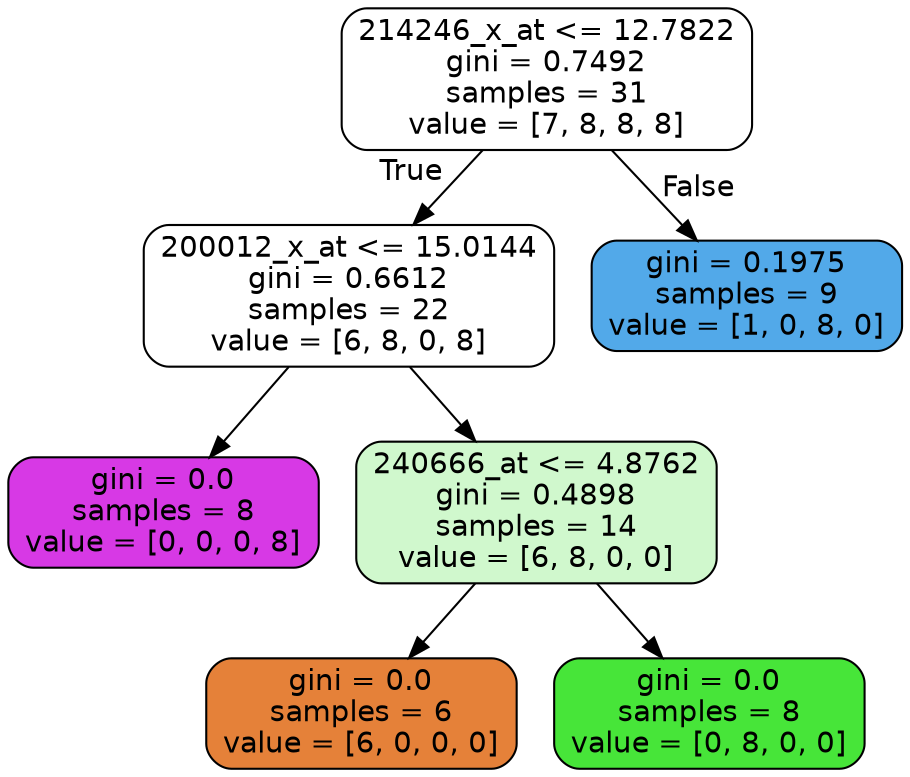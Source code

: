 digraph Tree {
node [shape=box, style="filled, rounded", color="black", fontname=helvetica] ;
edge [fontname=helvetica] ;
0 [label="214246_x_at <= 12.7822\ngini = 0.7492\nsamples = 31\nvalue = [7, 8, 8, 8]", fillcolor="#47e53900"] ;
1 [label="200012_x_at <= 15.0144\ngini = 0.6612\nsamples = 22\nvalue = [6, 8, 0, 8]", fillcolor="#47e53900"] ;
0 -> 1 [labeldistance=2.5, labelangle=45, headlabel="True"] ;
2 [label="gini = 0.0\nsamples = 8\nvalue = [0, 0, 0, 8]", fillcolor="#d739e5ff"] ;
1 -> 2 ;
3 [label="240666_at <= 4.8762\ngini = 0.4898\nsamples = 14\nvalue = [6, 8, 0, 0]", fillcolor="#47e53940"] ;
1 -> 3 ;
4 [label="gini = 0.0\nsamples = 6\nvalue = [6, 0, 0, 0]", fillcolor="#e58139ff"] ;
3 -> 4 ;
5 [label="gini = 0.0\nsamples = 8\nvalue = [0, 8, 0, 0]", fillcolor="#47e539ff"] ;
3 -> 5 ;
6 [label="gini = 0.1975\nsamples = 9\nvalue = [1, 0, 8, 0]", fillcolor="#399de5df"] ;
0 -> 6 [labeldistance=2.5, labelangle=-45, headlabel="False"] ;
}